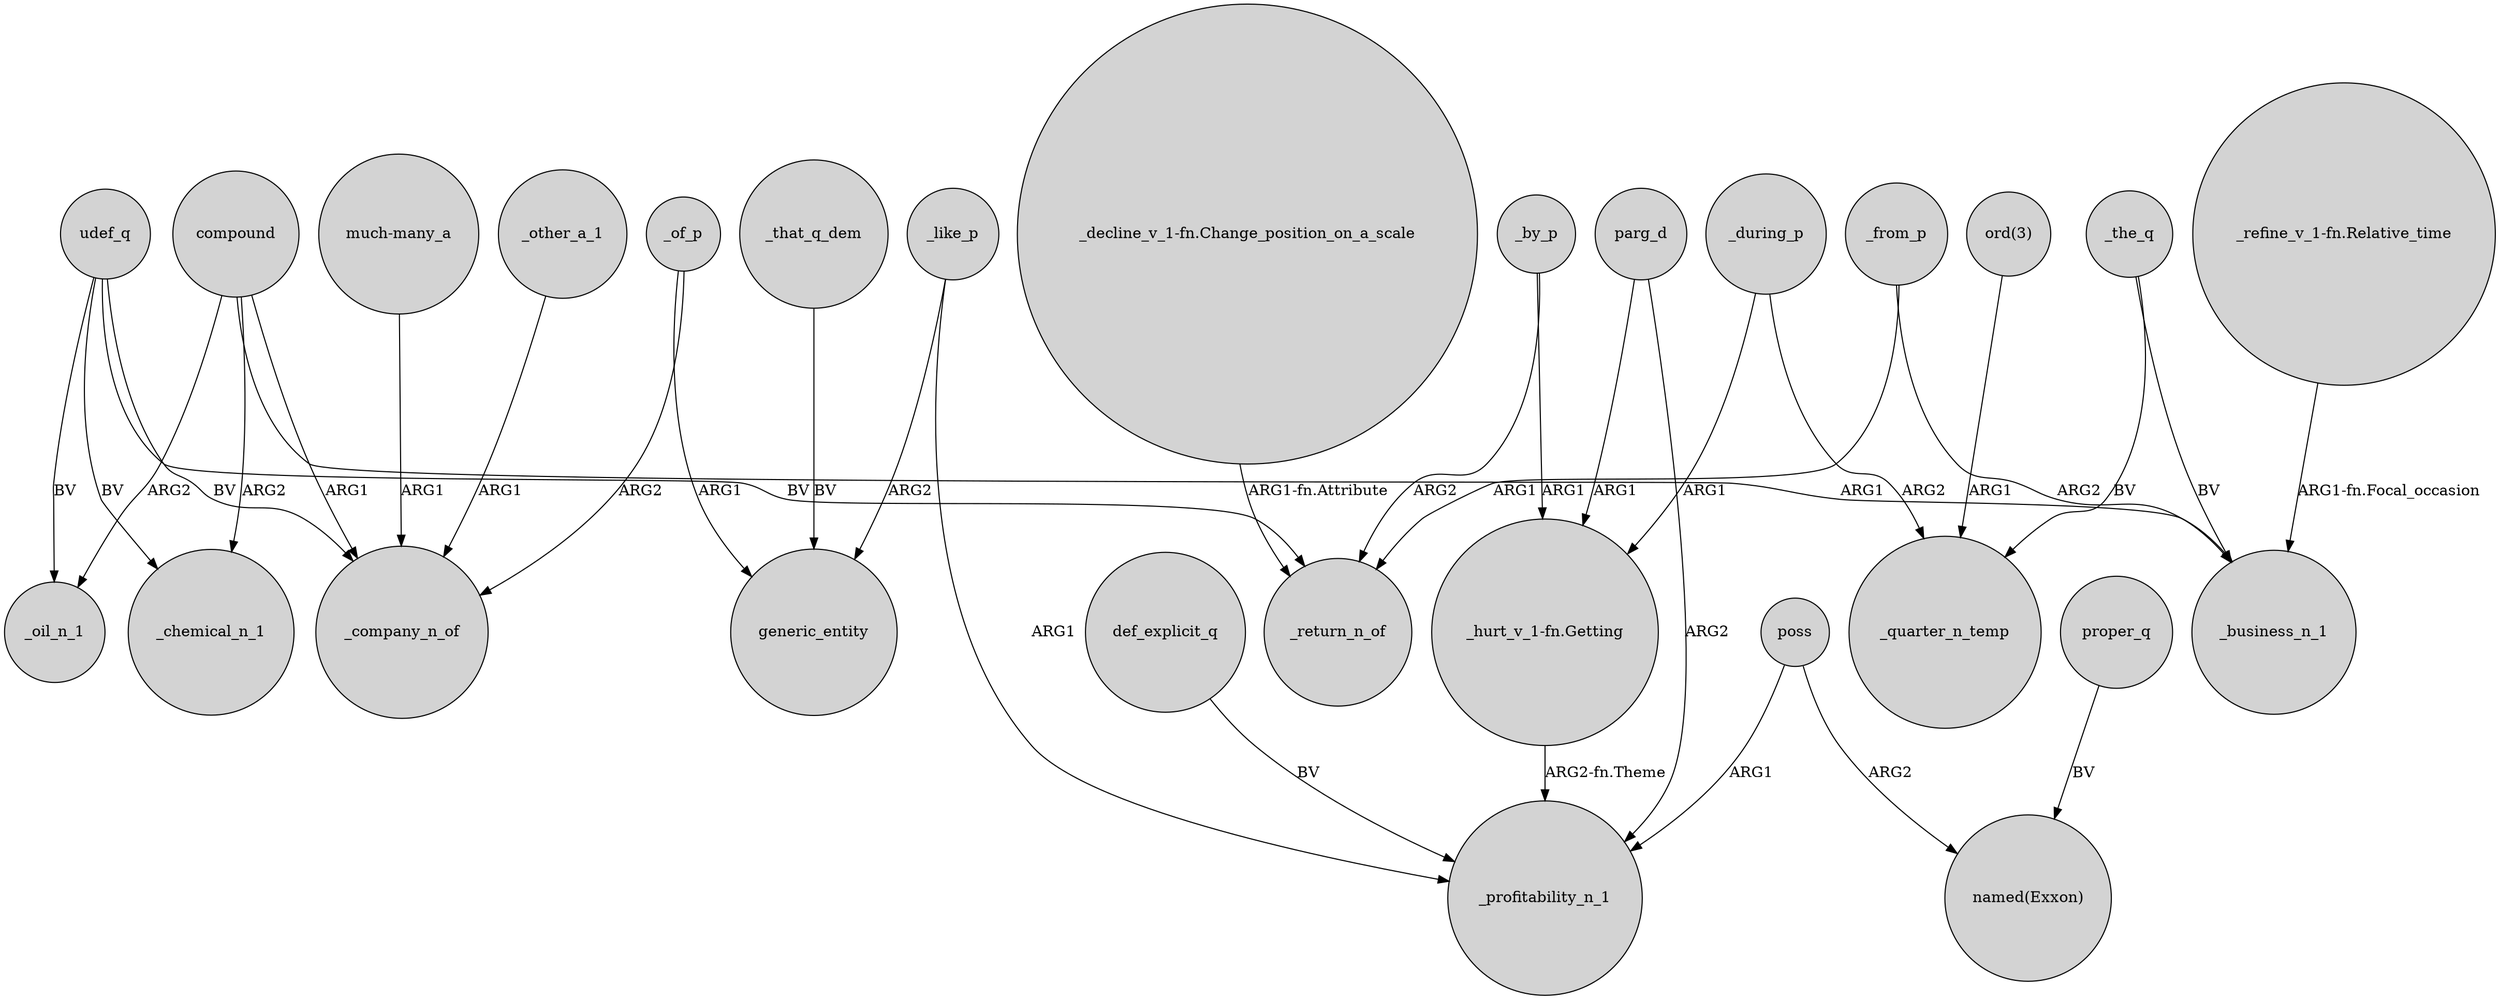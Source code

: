 digraph {
	node [shape=circle style=filled]
	compound -> _chemical_n_1 [label=ARG2]
	"ord(3)" -> _quarter_n_temp [label=ARG1]
	_by_p -> _return_n_of [label=ARG2]
	_during_p -> _quarter_n_temp [label=ARG2]
	udef_q -> _oil_n_1 [label=BV]
	_the_q -> _quarter_n_temp [label=BV]
	"_decline_v_1-fn.Change_position_on_a_scale" -> _return_n_of [label="ARG1-fn.Attribute"]
	_the_q -> _business_n_1 [label=BV]
	_of_p -> generic_entity [label=ARG1]
	compound -> _company_n_of [label=ARG1]
	udef_q -> _chemical_n_1 [label=BV]
	proper_q -> "named(Exxon)" [label=BV]
	_like_p -> generic_entity [label=ARG2]
	_from_p -> _return_n_of [label=ARG1]
	parg_d -> "_hurt_v_1-fn.Getting" [label=ARG1]
	udef_q -> _company_n_of [label=BV]
	"_hurt_v_1-fn.Getting" -> _profitability_n_1 [label="ARG2-fn.Theme"]
	parg_d -> _profitability_n_1 [label=ARG2]
	udef_q -> _return_n_of [label=BV]
	compound -> _oil_n_1 [label=ARG2]
	_during_p -> "_hurt_v_1-fn.Getting" [label=ARG1]
	"much-many_a" -> _company_n_of [label=ARG1]
	_like_p -> _profitability_n_1 [label=ARG1]
	_of_p -> _company_n_of [label=ARG2]
	poss -> "named(Exxon)" [label=ARG2]
	_from_p -> _business_n_1 [label=ARG2]
	compound -> _business_n_1 [label=ARG1]
	_that_q_dem -> generic_entity [label=BV]
	poss -> _profitability_n_1 [label=ARG1]
	"_refine_v_1-fn.Relative_time" -> _business_n_1 [label="ARG1-fn.Focal_occasion"]
	_by_p -> "_hurt_v_1-fn.Getting" [label=ARG1]
	_other_a_1 -> _company_n_of [label=ARG1]
	def_explicit_q -> _profitability_n_1 [label=BV]
}
